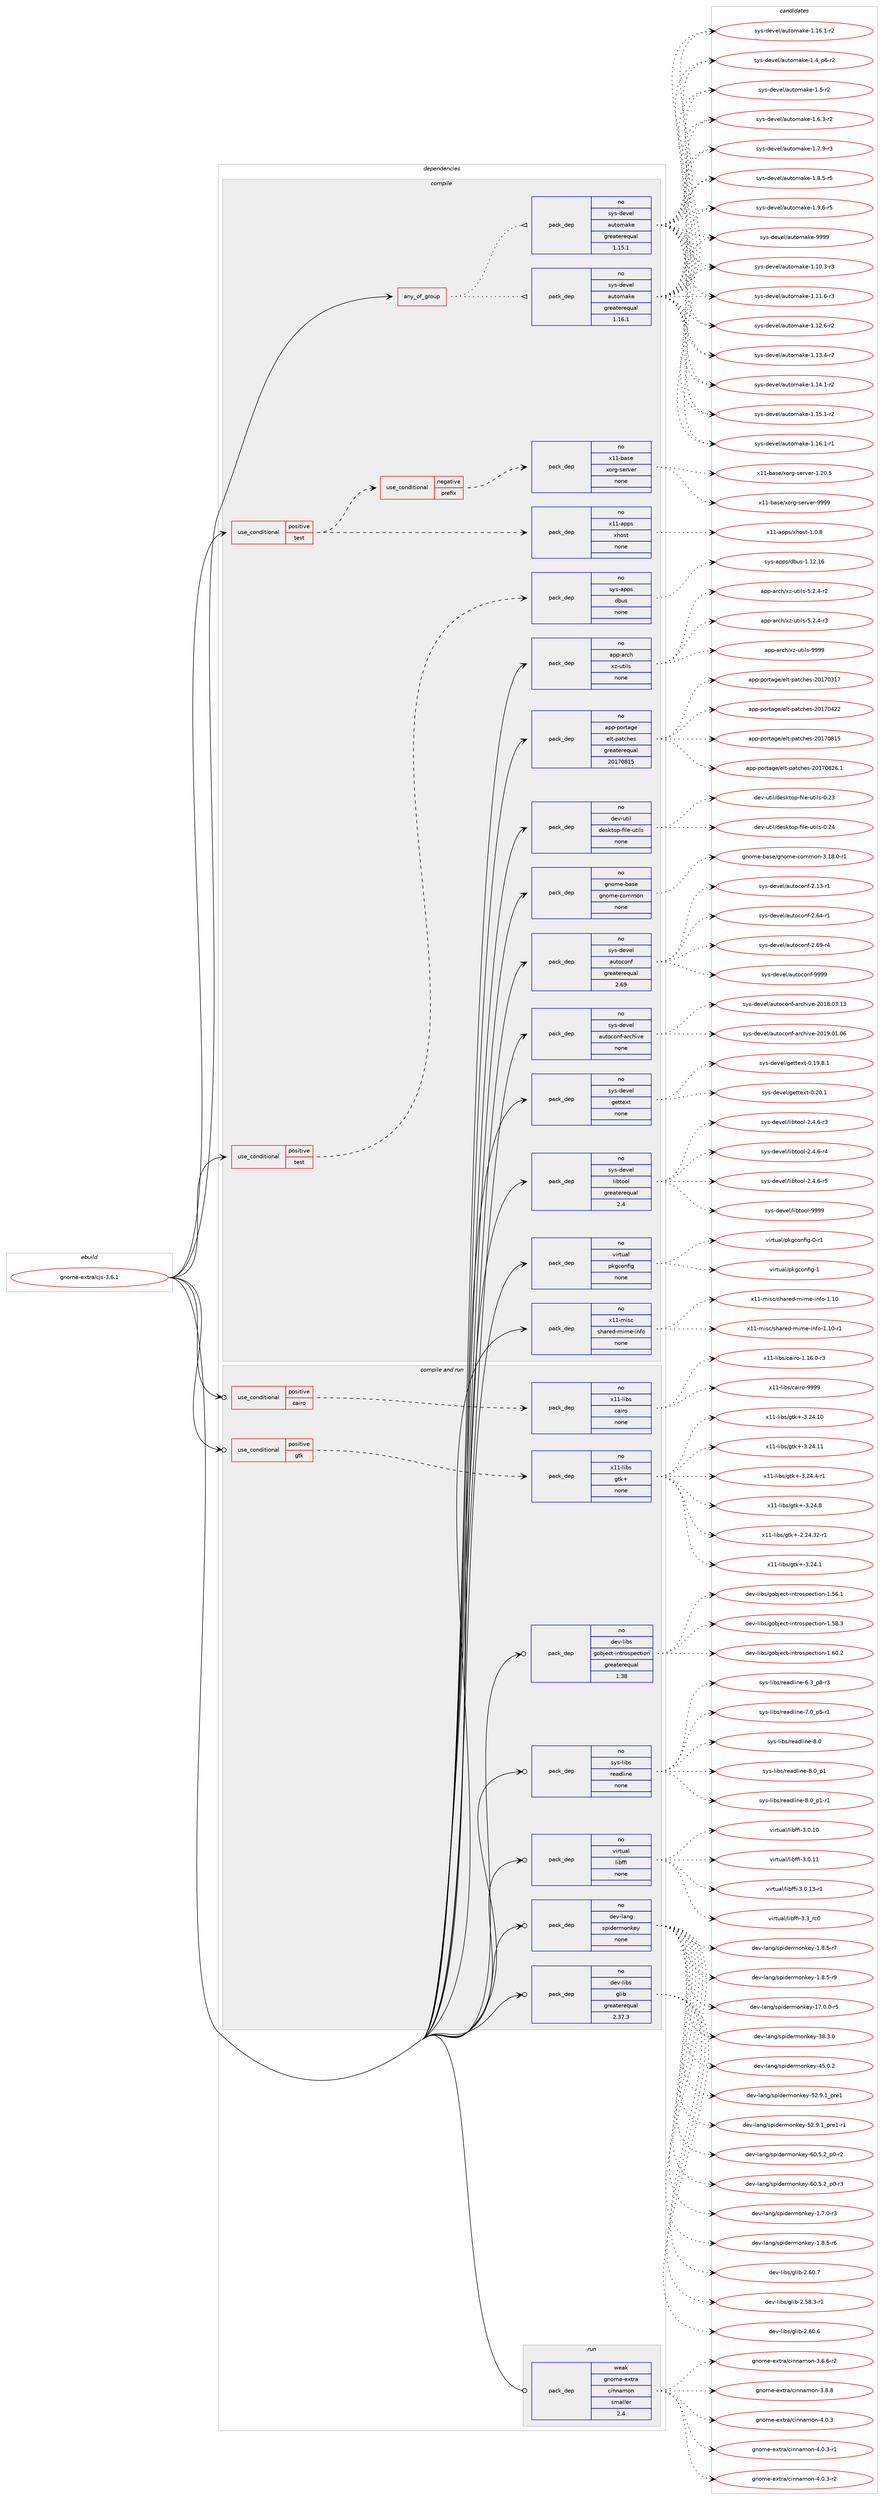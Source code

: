 digraph prolog {

# *************
# Graph options
# *************

newrank=true;
concentrate=true;
compound=true;
graph [rankdir=LR,fontname=Helvetica,fontsize=10,ranksep=1.5];#, ranksep=2.5, nodesep=0.2];
edge  [arrowhead=vee];
node  [fontname=Helvetica,fontsize=10];

# **********
# The ebuild
# **********

subgraph cluster_leftcol {
color=gray;
rank=same;
label=<<i>ebuild</i>>;
id [label="gnome-extra/cjs-3.6.1", color=red, width=4, href="../gnome-extra/cjs-3.6.1.svg"];
}

# ****************
# The dependencies
# ****************

subgraph cluster_midcol {
color=gray;
label=<<i>dependencies</i>>;
subgraph cluster_compile {
fillcolor="#eeeeee";
style=filled;
label=<<i>compile</i>>;
subgraph any12198 {
dependency747829 [label=<<TABLE BORDER="0" CELLBORDER="1" CELLSPACING="0" CELLPADDING="4"><TR><TD CELLPADDING="10">any_of_group</TD></TR></TABLE>>, shape=none, color=red];subgraph pack549353 {
dependency747830 [label=<<TABLE BORDER="0" CELLBORDER="1" CELLSPACING="0" CELLPADDING="4" WIDTH="220"><TR><TD ROWSPAN="6" CELLPADDING="30">pack_dep</TD></TR><TR><TD WIDTH="110">no</TD></TR><TR><TD>sys-devel</TD></TR><TR><TD>automake</TD></TR><TR><TD>greaterequal</TD></TR><TR><TD>1.16.1</TD></TR></TABLE>>, shape=none, color=blue];
}
dependency747829:e -> dependency747830:w [weight=20,style="dotted",arrowhead="oinv"];
subgraph pack549354 {
dependency747831 [label=<<TABLE BORDER="0" CELLBORDER="1" CELLSPACING="0" CELLPADDING="4" WIDTH="220"><TR><TD ROWSPAN="6" CELLPADDING="30">pack_dep</TD></TR><TR><TD WIDTH="110">no</TD></TR><TR><TD>sys-devel</TD></TR><TR><TD>automake</TD></TR><TR><TD>greaterequal</TD></TR><TR><TD>1.15.1</TD></TR></TABLE>>, shape=none, color=blue];
}
dependency747829:e -> dependency747831:w [weight=20,style="dotted",arrowhead="oinv"];
}
id:e -> dependency747829:w [weight=20,style="solid",arrowhead="vee"];
subgraph cond185884 {
dependency747832 [label=<<TABLE BORDER="0" CELLBORDER="1" CELLSPACING="0" CELLPADDING="4"><TR><TD ROWSPAN="3" CELLPADDING="10">use_conditional</TD></TR><TR><TD>positive</TD></TR><TR><TD>test</TD></TR></TABLE>>, shape=none, color=red];
subgraph cond185885 {
dependency747833 [label=<<TABLE BORDER="0" CELLBORDER="1" CELLSPACING="0" CELLPADDING="4"><TR><TD ROWSPAN="3" CELLPADDING="10">use_conditional</TD></TR><TR><TD>negative</TD></TR><TR><TD>prefix</TD></TR></TABLE>>, shape=none, color=red];
subgraph pack549355 {
dependency747834 [label=<<TABLE BORDER="0" CELLBORDER="1" CELLSPACING="0" CELLPADDING="4" WIDTH="220"><TR><TD ROWSPAN="6" CELLPADDING="30">pack_dep</TD></TR><TR><TD WIDTH="110">no</TD></TR><TR><TD>x11-base</TD></TR><TR><TD>xorg-server</TD></TR><TR><TD>none</TD></TR><TR><TD></TD></TR></TABLE>>, shape=none, color=blue];
}
dependency747833:e -> dependency747834:w [weight=20,style="dashed",arrowhead="vee"];
}
dependency747832:e -> dependency747833:w [weight=20,style="dashed",arrowhead="vee"];
subgraph pack549356 {
dependency747835 [label=<<TABLE BORDER="0" CELLBORDER="1" CELLSPACING="0" CELLPADDING="4" WIDTH="220"><TR><TD ROWSPAN="6" CELLPADDING="30">pack_dep</TD></TR><TR><TD WIDTH="110">no</TD></TR><TR><TD>x11-apps</TD></TR><TR><TD>xhost</TD></TR><TR><TD>none</TD></TR><TR><TD></TD></TR></TABLE>>, shape=none, color=blue];
}
dependency747832:e -> dependency747835:w [weight=20,style="dashed",arrowhead="vee"];
}
id:e -> dependency747832:w [weight=20,style="solid",arrowhead="vee"];
subgraph cond185886 {
dependency747836 [label=<<TABLE BORDER="0" CELLBORDER="1" CELLSPACING="0" CELLPADDING="4"><TR><TD ROWSPAN="3" CELLPADDING="10">use_conditional</TD></TR><TR><TD>positive</TD></TR><TR><TD>test</TD></TR></TABLE>>, shape=none, color=red];
subgraph pack549357 {
dependency747837 [label=<<TABLE BORDER="0" CELLBORDER="1" CELLSPACING="0" CELLPADDING="4" WIDTH="220"><TR><TD ROWSPAN="6" CELLPADDING="30">pack_dep</TD></TR><TR><TD WIDTH="110">no</TD></TR><TR><TD>sys-apps</TD></TR><TR><TD>dbus</TD></TR><TR><TD>none</TD></TR><TR><TD></TD></TR></TABLE>>, shape=none, color=blue];
}
dependency747836:e -> dependency747837:w [weight=20,style="dashed",arrowhead="vee"];
}
id:e -> dependency747836:w [weight=20,style="solid",arrowhead="vee"];
subgraph pack549358 {
dependency747838 [label=<<TABLE BORDER="0" CELLBORDER="1" CELLSPACING="0" CELLPADDING="4" WIDTH="220"><TR><TD ROWSPAN="6" CELLPADDING="30">pack_dep</TD></TR><TR><TD WIDTH="110">no</TD></TR><TR><TD>app-arch</TD></TR><TR><TD>xz-utils</TD></TR><TR><TD>none</TD></TR><TR><TD></TD></TR></TABLE>>, shape=none, color=blue];
}
id:e -> dependency747838:w [weight=20,style="solid",arrowhead="vee"];
subgraph pack549359 {
dependency747839 [label=<<TABLE BORDER="0" CELLBORDER="1" CELLSPACING="0" CELLPADDING="4" WIDTH="220"><TR><TD ROWSPAN="6" CELLPADDING="30">pack_dep</TD></TR><TR><TD WIDTH="110">no</TD></TR><TR><TD>app-portage</TD></TR><TR><TD>elt-patches</TD></TR><TR><TD>greaterequal</TD></TR><TR><TD>20170815</TD></TR></TABLE>>, shape=none, color=blue];
}
id:e -> dependency747839:w [weight=20,style="solid",arrowhead="vee"];
subgraph pack549360 {
dependency747840 [label=<<TABLE BORDER="0" CELLBORDER="1" CELLSPACING="0" CELLPADDING="4" WIDTH="220"><TR><TD ROWSPAN="6" CELLPADDING="30">pack_dep</TD></TR><TR><TD WIDTH="110">no</TD></TR><TR><TD>dev-util</TD></TR><TR><TD>desktop-file-utils</TD></TR><TR><TD>none</TD></TR><TR><TD></TD></TR></TABLE>>, shape=none, color=blue];
}
id:e -> dependency747840:w [weight=20,style="solid",arrowhead="vee"];
subgraph pack549361 {
dependency747841 [label=<<TABLE BORDER="0" CELLBORDER="1" CELLSPACING="0" CELLPADDING="4" WIDTH="220"><TR><TD ROWSPAN="6" CELLPADDING="30">pack_dep</TD></TR><TR><TD WIDTH="110">no</TD></TR><TR><TD>gnome-base</TD></TR><TR><TD>gnome-common</TD></TR><TR><TD>none</TD></TR><TR><TD></TD></TR></TABLE>>, shape=none, color=blue];
}
id:e -> dependency747841:w [weight=20,style="solid",arrowhead="vee"];
subgraph pack549362 {
dependency747842 [label=<<TABLE BORDER="0" CELLBORDER="1" CELLSPACING="0" CELLPADDING="4" WIDTH="220"><TR><TD ROWSPAN="6" CELLPADDING="30">pack_dep</TD></TR><TR><TD WIDTH="110">no</TD></TR><TR><TD>sys-devel</TD></TR><TR><TD>autoconf</TD></TR><TR><TD>greaterequal</TD></TR><TR><TD>2.69</TD></TR></TABLE>>, shape=none, color=blue];
}
id:e -> dependency747842:w [weight=20,style="solid",arrowhead="vee"];
subgraph pack549363 {
dependency747843 [label=<<TABLE BORDER="0" CELLBORDER="1" CELLSPACING="0" CELLPADDING="4" WIDTH="220"><TR><TD ROWSPAN="6" CELLPADDING="30">pack_dep</TD></TR><TR><TD WIDTH="110">no</TD></TR><TR><TD>sys-devel</TD></TR><TR><TD>autoconf-archive</TD></TR><TR><TD>none</TD></TR><TR><TD></TD></TR></TABLE>>, shape=none, color=blue];
}
id:e -> dependency747843:w [weight=20,style="solid",arrowhead="vee"];
subgraph pack549364 {
dependency747844 [label=<<TABLE BORDER="0" CELLBORDER="1" CELLSPACING="0" CELLPADDING="4" WIDTH="220"><TR><TD ROWSPAN="6" CELLPADDING="30">pack_dep</TD></TR><TR><TD WIDTH="110">no</TD></TR><TR><TD>sys-devel</TD></TR><TR><TD>gettext</TD></TR><TR><TD>none</TD></TR><TR><TD></TD></TR></TABLE>>, shape=none, color=blue];
}
id:e -> dependency747844:w [weight=20,style="solid",arrowhead="vee"];
subgraph pack549365 {
dependency747845 [label=<<TABLE BORDER="0" CELLBORDER="1" CELLSPACING="0" CELLPADDING="4" WIDTH="220"><TR><TD ROWSPAN="6" CELLPADDING="30">pack_dep</TD></TR><TR><TD WIDTH="110">no</TD></TR><TR><TD>sys-devel</TD></TR><TR><TD>libtool</TD></TR><TR><TD>greaterequal</TD></TR><TR><TD>2.4</TD></TR></TABLE>>, shape=none, color=blue];
}
id:e -> dependency747845:w [weight=20,style="solid",arrowhead="vee"];
subgraph pack549366 {
dependency747846 [label=<<TABLE BORDER="0" CELLBORDER="1" CELLSPACING="0" CELLPADDING="4" WIDTH="220"><TR><TD ROWSPAN="6" CELLPADDING="30">pack_dep</TD></TR><TR><TD WIDTH="110">no</TD></TR><TR><TD>virtual</TD></TR><TR><TD>pkgconfig</TD></TR><TR><TD>none</TD></TR><TR><TD></TD></TR></TABLE>>, shape=none, color=blue];
}
id:e -> dependency747846:w [weight=20,style="solid",arrowhead="vee"];
subgraph pack549367 {
dependency747847 [label=<<TABLE BORDER="0" CELLBORDER="1" CELLSPACING="0" CELLPADDING="4" WIDTH="220"><TR><TD ROWSPAN="6" CELLPADDING="30">pack_dep</TD></TR><TR><TD WIDTH="110">no</TD></TR><TR><TD>x11-misc</TD></TR><TR><TD>shared-mime-info</TD></TR><TR><TD>none</TD></TR><TR><TD></TD></TR></TABLE>>, shape=none, color=blue];
}
id:e -> dependency747847:w [weight=20,style="solid",arrowhead="vee"];
}
subgraph cluster_compileandrun {
fillcolor="#eeeeee";
style=filled;
label=<<i>compile and run</i>>;
subgraph cond185887 {
dependency747848 [label=<<TABLE BORDER="0" CELLBORDER="1" CELLSPACING="0" CELLPADDING="4"><TR><TD ROWSPAN="3" CELLPADDING="10">use_conditional</TD></TR><TR><TD>positive</TD></TR><TR><TD>cairo</TD></TR></TABLE>>, shape=none, color=red];
subgraph pack549368 {
dependency747849 [label=<<TABLE BORDER="0" CELLBORDER="1" CELLSPACING="0" CELLPADDING="4" WIDTH="220"><TR><TD ROWSPAN="6" CELLPADDING="30">pack_dep</TD></TR><TR><TD WIDTH="110">no</TD></TR><TR><TD>x11-libs</TD></TR><TR><TD>cairo</TD></TR><TR><TD>none</TD></TR><TR><TD></TD></TR></TABLE>>, shape=none, color=blue];
}
dependency747848:e -> dependency747849:w [weight=20,style="dashed",arrowhead="vee"];
}
id:e -> dependency747848:w [weight=20,style="solid",arrowhead="odotvee"];
subgraph cond185888 {
dependency747850 [label=<<TABLE BORDER="0" CELLBORDER="1" CELLSPACING="0" CELLPADDING="4"><TR><TD ROWSPAN="3" CELLPADDING="10">use_conditional</TD></TR><TR><TD>positive</TD></TR><TR><TD>gtk</TD></TR></TABLE>>, shape=none, color=red];
subgraph pack549369 {
dependency747851 [label=<<TABLE BORDER="0" CELLBORDER="1" CELLSPACING="0" CELLPADDING="4" WIDTH="220"><TR><TD ROWSPAN="6" CELLPADDING="30">pack_dep</TD></TR><TR><TD WIDTH="110">no</TD></TR><TR><TD>x11-libs</TD></TR><TR><TD>gtk+</TD></TR><TR><TD>none</TD></TR><TR><TD></TD></TR></TABLE>>, shape=none, color=blue];
}
dependency747850:e -> dependency747851:w [weight=20,style="dashed",arrowhead="vee"];
}
id:e -> dependency747850:w [weight=20,style="solid",arrowhead="odotvee"];
subgraph pack549370 {
dependency747852 [label=<<TABLE BORDER="0" CELLBORDER="1" CELLSPACING="0" CELLPADDING="4" WIDTH="220"><TR><TD ROWSPAN="6" CELLPADDING="30">pack_dep</TD></TR><TR><TD WIDTH="110">no</TD></TR><TR><TD>dev-lang</TD></TR><TR><TD>spidermonkey</TD></TR><TR><TD>none</TD></TR><TR><TD></TD></TR></TABLE>>, shape=none, color=blue];
}
id:e -> dependency747852:w [weight=20,style="solid",arrowhead="odotvee"];
subgraph pack549371 {
dependency747853 [label=<<TABLE BORDER="0" CELLBORDER="1" CELLSPACING="0" CELLPADDING="4" WIDTH="220"><TR><TD ROWSPAN="6" CELLPADDING="30">pack_dep</TD></TR><TR><TD WIDTH="110">no</TD></TR><TR><TD>dev-libs</TD></TR><TR><TD>glib</TD></TR><TR><TD>greaterequal</TD></TR><TR><TD>2.37.3</TD></TR></TABLE>>, shape=none, color=blue];
}
id:e -> dependency747853:w [weight=20,style="solid",arrowhead="odotvee"];
subgraph pack549372 {
dependency747854 [label=<<TABLE BORDER="0" CELLBORDER="1" CELLSPACING="0" CELLPADDING="4" WIDTH="220"><TR><TD ROWSPAN="6" CELLPADDING="30">pack_dep</TD></TR><TR><TD WIDTH="110">no</TD></TR><TR><TD>dev-libs</TD></TR><TR><TD>gobject-introspection</TD></TR><TR><TD>greaterequal</TD></TR><TR><TD>1.38</TD></TR></TABLE>>, shape=none, color=blue];
}
id:e -> dependency747854:w [weight=20,style="solid",arrowhead="odotvee"];
subgraph pack549373 {
dependency747855 [label=<<TABLE BORDER="0" CELLBORDER="1" CELLSPACING="0" CELLPADDING="4" WIDTH="220"><TR><TD ROWSPAN="6" CELLPADDING="30">pack_dep</TD></TR><TR><TD WIDTH="110">no</TD></TR><TR><TD>sys-libs</TD></TR><TR><TD>readline</TD></TR><TR><TD>none</TD></TR><TR><TD></TD></TR></TABLE>>, shape=none, color=blue];
}
id:e -> dependency747855:w [weight=20,style="solid",arrowhead="odotvee"];
subgraph pack549374 {
dependency747856 [label=<<TABLE BORDER="0" CELLBORDER="1" CELLSPACING="0" CELLPADDING="4" WIDTH="220"><TR><TD ROWSPAN="6" CELLPADDING="30">pack_dep</TD></TR><TR><TD WIDTH="110">no</TD></TR><TR><TD>virtual</TD></TR><TR><TD>libffi</TD></TR><TR><TD>none</TD></TR><TR><TD></TD></TR></TABLE>>, shape=none, color=blue];
}
id:e -> dependency747856:w [weight=20,style="solid",arrowhead="odotvee"];
}
subgraph cluster_run {
fillcolor="#eeeeee";
style=filled;
label=<<i>run</i>>;
subgraph pack549375 {
dependency747857 [label=<<TABLE BORDER="0" CELLBORDER="1" CELLSPACING="0" CELLPADDING="4" WIDTH="220"><TR><TD ROWSPAN="6" CELLPADDING="30">pack_dep</TD></TR><TR><TD WIDTH="110">weak</TD></TR><TR><TD>gnome-extra</TD></TR><TR><TD>cinnamon</TD></TR><TR><TD>smaller</TD></TR><TR><TD>2.4</TD></TR></TABLE>>, shape=none, color=blue];
}
id:e -> dependency747857:w [weight=20,style="solid",arrowhead="odot"];
}
}

# **************
# The candidates
# **************

subgraph cluster_choices {
rank=same;
color=gray;
label=<<i>candidates</i>>;

subgraph choice549353 {
color=black;
nodesep=1;
choice11512111545100101118101108479711711611110997107101454946494846514511451 [label="sys-devel/automake-1.10.3-r3", color=red, width=4,href="../sys-devel/automake-1.10.3-r3.svg"];
choice11512111545100101118101108479711711611110997107101454946494946544511451 [label="sys-devel/automake-1.11.6-r3", color=red, width=4,href="../sys-devel/automake-1.11.6-r3.svg"];
choice11512111545100101118101108479711711611110997107101454946495046544511450 [label="sys-devel/automake-1.12.6-r2", color=red, width=4,href="../sys-devel/automake-1.12.6-r2.svg"];
choice11512111545100101118101108479711711611110997107101454946495146524511450 [label="sys-devel/automake-1.13.4-r2", color=red, width=4,href="../sys-devel/automake-1.13.4-r2.svg"];
choice11512111545100101118101108479711711611110997107101454946495246494511450 [label="sys-devel/automake-1.14.1-r2", color=red, width=4,href="../sys-devel/automake-1.14.1-r2.svg"];
choice11512111545100101118101108479711711611110997107101454946495346494511450 [label="sys-devel/automake-1.15.1-r2", color=red, width=4,href="../sys-devel/automake-1.15.1-r2.svg"];
choice11512111545100101118101108479711711611110997107101454946495446494511449 [label="sys-devel/automake-1.16.1-r1", color=red, width=4,href="../sys-devel/automake-1.16.1-r1.svg"];
choice11512111545100101118101108479711711611110997107101454946495446494511450 [label="sys-devel/automake-1.16.1-r2", color=red, width=4,href="../sys-devel/automake-1.16.1-r2.svg"];
choice115121115451001011181011084797117116111109971071014549465295112544511450 [label="sys-devel/automake-1.4_p6-r2", color=red, width=4,href="../sys-devel/automake-1.4_p6-r2.svg"];
choice11512111545100101118101108479711711611110997107101454946534511450 [label="sys-devel/automake-1.5-r2", color=red, width=4,href="../sys-devel/automake-1.5-r2.svg"];
choice115121115451001011181011084797117116111109971071014549465446514511450 [label="sys-devel/automake-1.6.3-r2", color=red, width=4,href="../sys-devel/automake-1.6.3-r2.svg"];
choice115121115451001011181011084797117116111109971071014549465546574511451 [label="sys-devel/automake-1.7.9-r3", color=red, width=4,href="../sys-devel/automake-1.7.9-r3.svg"];
choice115121115451001011181011084797117116111109971071014549465646534511453 [label="sys-devel/automake-1.8.5-r5", color=red, width=4,href="../sys-devel/automake-1.8.5-r5.svg"];
choice115121115451001011181011084797117116111109971071014549465746544511453 [label="sys-devel/automake-1.9.6-r5", color=red, width=4,href="../sys-devel/automake-1.9.6-r5.svg"];
choice115121115451001011181011084797117116111109971071014557575757 [label="sys-devel/automake-9999", color=red, width=4,href="../sys-devel/automake-9999.svg"];
dependency747830:e -> choice11512111545100101118101108479711711611110997107101454946494846514511451:w [style=dotted,weight="100"];
dependency747830:e -> choice11512111545100101118101108479711711611110997107101454946494946544511451:w [style=dotted,weight="100"];
dependency747830:e -> choice11512111545100101118101108479711711611110997107101454946495046544511450:w [style=dotted,weight="100"];
dependency747830:e -> choice11512111545100101118101108479711711611110997107101454946495146524511450:w [style=dotted,weight="100"];
dependency747830:e -> choice11512111545100101118101108479711711611110997107101454946495246494511450:w [style=dotted,weight="100"];
dependency747830:e -> choice11512111545100101118101108479711711611110997107101454946495346494511450:w [style=dotted,weight="100"];
dependency747830:e -> choice11512111545100101118101108479711711611110997107101454946495446494511449:w [style=dotted,weight="100"];
dependency747830:e -> choice11512111545100101118101108479711711611110997107101454946495446494511450:w [style=dotted,weight="100"];
dependency747830:e -> choice115121115451001011181011084797117116111109971071014549465295112544511450:w [style=dotted,weight="100"];
dependency747830:e -> choice11512111545100101118101108479711711611110997107101454946534511450:w [style=dotted,weight="100"];
dependency747830:e -> choice115121115451001011181011084797117116111109971071014549465446514511450:w [style=dotted,weight="100"];
dependency747830:e -> choice115121115451001011181011084797117116111109971071014549465546574511451:w [style=dotted,weight="100"];
dependency747830:e -> choice115121115451001011181011084797117116111109971071014549465646534511453:w [style=dotted,weight="100"];
dependency747830:e -> choice115121115451001011181011084797117116111109971071014549465746544511453:w [style=dotted,weight="100"];
dependency747830:e -> choice115121115451001011181011084797117116111109971071014557575757:w [style=dotted,weight="100"];
}
subgraph choice549354 {
color=black;
nodesep=1;
choice11512111545100101118101108479711711611110997107101454946494846514511451 [label="sys-devel/automake-1.10.3-r3", color=red, width=4,href="../sys-devel/automake-1.10.3-r3.svg"];
choice11512111545100101118101108479711711611110997107101454946494946544511451 [label="sys-devel/automake-1.11.6-r3", color=red, width=4,href="../sys-devel/automake-1.11.6-r3.svg"];
choice11512111545100101118101108479711711611110997107101454946495046544511450 [label="sys-devel/automake-1.12.6-r2", color=red, width=4,href="../sys-devel/automake-1.12.6-r2.svg"];
choice11512111545100101118101108479711711611110997107101454946495146524511450 [label="sys-devel/automake-1.13.4-r2", color=red, width=4,href="../sys-devel/automake-1.13.4-r2.svg"];
choice11512111545100101118101108479711711611110997107101454946495246494511450 [label="sys-devel/automake-1.14.1-r2", color=red, width=4,href="../sys-devel/automake-1.14.1-r2.svg"];
choice11512111545100101118101108479711711611110997107101454946495346494511450 [label="sys-devel/automake-1.15.1-r2", color=red, width=4,href="../sys-devel/automake-1.15.1-r2.svg"];
choice11512111545100101118101108479711711611110997107101454946495446494511449 [label="sys-devel/automake-1.16.1-r1", color=red, width=4,href="../sys-devel/automake-1.16.1-r1.svg"];
choice11512111545100101118101108479711711611110997107101454946495446494511450 [label="sys-devel/automake-1.16.1-r2", color=red, width=4,href="../sys-devel/automake-1.16.1-r2.svg"];
choice115121115451001011181011084797117116111109971071014549465295112544511450 [label="sys-devel/automake-1.4_p6-r2", color=red, width=4,href="../sys-devel/automake-1.4_p6-r2.svg"];
choice11512111545100101118101108479711711611110997107101454946534511450 [label="sys-devel/automake-1.5-r2", color=red, width=4,href="../sys-devel/automake-1.5-r2.svg"];
choice115121115451001011181011084797117116111109971071014549465446514511450 [label="sys-devel/automake-1.6.3-r2", color=red, width=4,href="../sys-devel/automake-1.6.3-r2.svg"];
choice115121115451001011181011084797117116111109971071014549465546574511451 [label="sys-devel/automake-1.7.9-r3", color=red, width=4,href="../sys-devel/automake-1.7.9-r3.svg"];
choice115121115451001011181011084797117116111109971071014549465646534511453 [label="sys-devel/automake-1.8.5-r5", color=red, width=4,href="../sys-devel/automake-1.8.5-r5.svg"];
choice115121115451001011181011084797117116111109971071014549465746544511453 [label="sys-devel/automake-1.9.6-r5", color=red, width=4,href="../sys-devel/automake-1.9.6-r5.svg"];
choice115121115451001011181011084797117116111109971071014557575757 [label="sys-devel/automake-9999", color=red, width=4,href="../sys-devel/automake-9999.svg"];
dependency747831:e -> choice11512111545100101118101108479711711611110997107101454946494846514511451:w [style=dotted,weight="100"];
dependency747831:e -> choice11512111545100101118101108479711711611110997107101454946494946544511451:w [style=dotted,weight="100"];
dependency747831:e -> choice11512111545100101118101108479711711611110997107101454946495046544511450:w [style=dotted,weight="100"];
dependency747831:e -> choice11512111545100101118101108479711711611110997107101454946495146524511450:w [style=dotted,weight="100"];
dependency747831:e -> choice11512111545100101118101108479711711611110997107101454946495246494511450:w [style=dotted,weight="100"];
dependency747831:e -> choice11512111545100101118101108479711711611110997107101454946495346494511450:w [style=dotted,weight="100"];
dependency747831:e -> choice11512111545100101118101108479711711611110997107101454946495446494511449:w [style=dotted,weight="100"];
dependency747831:e -> choice11512111545100101118101108479711711611110997107101454946495446494511450:w [style=dotted,weight="100"];
dependency747831:e -> choice115121115451001011181011084797117116111109971071014549465295112544511450:w [style=dotted,weight="100"];
dependency747831:e -> choice11512111545100101118101108479711711611110997107101454946534511450:w [style=dotted,weight="100"];
dependency747831:e -> choice115121115451001011181011084797117116111109971071014549465446514511450:w [style=dotted,weight="100"];
dependency747831:e -> choice115121115451001011181011084797117116111109971071014549465546574511451:w [style=dotted,weight="100"];
dependency747831:e -> choice115121115451001011181011084797117116111109971071014549465646534511453:w [style=dotted,weight="100"];
dependency747831:e -> choice115121115451001011181011084797117116111109971071014549465746544511453:w [style=dotted,weight="100"];
dependency747831:e -> choice115121115451001011181011084797117116111109971071014557575757:w [style=dotted,weight="100"];
}
subgraph choice549355 {
color=black;
nodesep=1;
choice1204949459897115101471201111141034511510111411810111445494650484653 [label="x11-base/xorg-server-1.20.5", color=red, width=4,href="../x11-base/xorg-server-1.20.5.svg"];
choice120494945989711510147120111114103451151011141181011144557575757 [label="x11-base/xorg-server-9999", color=red, width=4,href="../x11-base/xorg-server-9999.svg"];
dependency747834:e -> choice1204949459897115101471201111141034511510111411810111445494650484653:w [style=dotted,weight="100"];
dependency747834:e -> choice120494945989711510147120111114103451151011141181011144557575757:w [style=dotted,weight="100"];
}
subgraph choice549356 {
color=black;
nodesep=1;
choice1204949459711211211547120104111115116454946484656 [label="x11-apps/xhost-1.0.8", color=red, width=4,href="../x11-apps/xhost-1.0.8.svg"];
dependency747835:e -> choice1204949459711211211547120104111115116454946484656:w [style=dotted,weight="100"];
}
subgraph choice549357 {
color=black;
nodesep=1;
choice115121115459711211211547100981171154549464950464954 [label="sys-apps/dbus-1.12.16", color=red, width=4,href="../sys-apps/dbus-1.12.16.svg"];
dependency747837:e -> choice115121115459711211211547100981171154549464950464954:w [style=dotted,weight="100"];
}
subgraph choice549358 {
color=black;
nodesep=1;
choice9711211245971149910447120122451171161051081154553465046524511450 [label="app-arch/xz-utils-5.2.4-r2", color=red, width=4,href="../app-arch/xz-utils-5.2.4-r2.svg"];
choice9711211245971149910447120122451171161051081154553465046524511451 [label="app-arch/xz-utils-5.2.4-r3", color=red, width=4,href="../app-arch/xz-utils-5.2.4-r3.svg"];
choice9711211245971149910447120122451171161051081154557575757 [label="app-arch/xz-utils-9999", color=red, width=4,href="../app-arch/xz-utils-9999.svg"];
dependency747838:e -> choice9711211245971149910447120122451171161051081154553465046524511450:w [style=dotted,weight="100"];
dependency747838:e -> choice9711211245971149910447120122451171161051081154553465046524511451:w [style=dotted,weight="100"];
dependency747838:e -> choice9711211245971149910447120122451171161051081154557575757:w [style=dotted,weight="100"];
}
subgraph choice549359 {
color=black;
nodesep=1;
choice97112112451121111141169710310147101108116451129711699104101115455048495548514955 [label="app-portage/elt-patches-20170317", color=red, width=4,href="../app-portage/elt-patches-20170317.svg"];
choice97112112451121111141169710310147101108116451129711699104101115455048495548525050 [label="app-portage/elt-patches-20170422", color=red, width=4,href="../app-portage/elt-patches-20170422.svg"];
choice97112112451121111141169710310147101108116451129711699104101115455048495548564953 [label="app-portage/elt-patches-20170815", color=red, width=4,href="../app-portage/elt-patches-20170815.svg"];
choice971121124511211111411697103101471011081164511297116991041011154550484955485650544649 [label="app-portage/elt-patches-20170826.1", color=red, width=4,href="../app-portage/elt-patches-20170826.1.svg"];
dependency747839:e -> choice97112112451121111141169710310147101108116451129711699104101115455048495548514955:w [style=dotted,weight="100"];
dependency747839:e -> choice97112112451121111141169710310147101108116451129711699104101115455048495548525050:w [style=dotted,weight="100"];
dependency747839:e -> choice97112112451121111141169710310147101108116451129711699104101115455048495548564953:w [style=dotted,weight="100"];
dependency747839:e -> choice971121124511211111411697103101471011081164511297116991041011154550484955485650544649:w [style=dotted,weight="100"];
}
subgraph choice549360 {
color=black;
nodesep=1;
choice100101118451171161051084710010111510711611111245102105108101451171161051081154548465051 [label="dev-util/desktop-file-utils-0.23", color=red, width=4,href="../dev-util/desktop-file-utils-0.23.svg"];
choice100101118451171161051084710010111510711611111245102105108101451171161051081154548465052 [label="dev-util/desktop-file-utils-0.24", color=red, width=4,href="../dev-util/desktop-file-utils-0.24.svg"];
dependency747840:e -> choice100101118451171161051084710010111510711611111245102105108101451171161051081154548465051:w [style=dotted,weight="100"];
dependency747840:e -> choice100101118451171161051084710010111510711611111245102105108101451171161051081154548465052:w [style=dotted,weight="100"];
}
subgraph choice549361 {
color=black;
nodesep=1;
choice103110111109101459897115101471031101111091014599111109109111110455146495646484511449 [label="gnome-base/gnome-common-3.18.0-r1", color=red, width=4,href="../gnome-base/gnome-common-3.18.0-r1.svg"];
dependency747841:e -> choice103110111109101459897115101471031101111091014599111109109111110455146495646484511449:w [style=dotted,weight="100"];
}
subgraph choice549362 {
color=black;
nodesep=1;
choice1151211154510010111810110847971171161119911111010245504649514511449 [label="sys-devel/autoconf-2.13-r1", color=red, width=4,href="../sys-devel/autoconf-2.13-r1.svg"];
choice1151211154510010111810110847971171161119911111010245504654524511449 [label="sys-devel/autoconf-2.64-r1", color=red, width=4,href="../sys-devel/autoconf-2.64-r1.svg"];
choice1151211154510010111810110847971171161119911111010245504654574511452 [label="sys-devel/autoconf-2.69-r4", color=red, width=4,href="../sys-devel/autoconf-2.69-r4.svg"];
choice115121115451001011181011084797117116111991111101024557575757 [label="sys-devel/autoconf-9999", color=red, width=4,href="../sys-devel/autoconf-9999.svg"];
dependency747842:e -> choice1151211154510010111810110847971171161119911111010245504649514511449:w [style=dotted,weight="100"];
dependency747842:e -> choice1151211154510010111810110847971171161119911111010245504654524511449:w [style=dotted,weight="100"];
dependency747842:e -> choice1151211154510010111810110847971171161119911111010245504654574511452:w [style=dotted,weight="100"];
dependency747842:e -> choice115121115451001011181011084797117116111991111101024557575757:w [style=dotted,weight="100"];
}
subgraph choice549363 {
color=black;
nodesep=1;
choice115121115451001011181011084797117116111991111101024597114991041051181014550484956464851464951 [label="sys-devel/autoconf-archive-2018.03.13", color=red, width=4,href="../sys-devel/autoconf-archive-2018.03.13.svg"];
choice115121115451001011181011084797117116111991111101024597114991041051181014550484957464849464854 [label="sys-devel/autoconf-archive-2019.01.06", color=red, width=4,href="../sys-devel/autoconf-archive-2019.01.06.svg"];
dependency747843:e -> choice115121115451001011181011084797117116111991111101024597114991041051181014550484956464851464951:w [style=dotted,weight="100"];
dependency747843:e -> choice115121115451001011181011084797117116111991111101024597114991041051181014550484957464849464854:w [style=dotted,weight="100"];
}
subgraph choice549364 {
color=black;
nodesep=1;
choice1151211154510010111810110847103101116116101120116454846495746564649 [label="sys-devel/gettext-0.19.8.1", color=red, width=4,href="../sys-devel/gettext-0.19.8.1.svg"];
choice115121115451001011181011084710310111611610112011645484650484649 [label="sys-devel/gettext-0.20.1", color=red, width=4,href="../sys-devel/gettext-0.20.1.svg"];
dependency747844:e -> choice1151211154510010111810110847103101116116101120116454846495746564649:w [style=dotted,weight="100"];
dependency747844:e -> choice115121115451001011181011084710310111611610112011645484650484649:w [style=dotted,weight="100"];
}
subgraph choice549365 {
color=black;
nodesep=1;
choice1151211154510010111810110847108105981161111111084550465246544511451 [label="sys-devel/libtool-2.4.6-r3", color=red, width=4,href="../sys-devel/libtool-2.4.6-r3.svg"];
choice1151211154510010111810110847108105981161111111084550465246544511452 [label="sys-devel/libtool-2.4.6-r4", color=red, width=4,href="../sys-devel/libtool-2.4.6-r4.svg"];
choice1151211154510010111810110847108105981161111111084550465246544511453 [label="sys-devel/libtool-2.4.6-r5", color=red, width=4,href="../sys-devel/libtool-2.4.6-r5.svg"];
choice1151211154510010111810110847108105981161111111084557575757 [label="sys-devel/libtool-9999", color=red, width=4,href="../sys-devel/libtool-9999.svg"];
dependency747845:e -> choice1151211154510010111810110847108105981161111111084550465246544511451:w [style=dotted,weight="100"];
dependency747845:e -> choice1151211154510010111810110847108105981161111111084550465246544511452:w [style=dotted,weight="100"];
dependency747845:e -> choice1151211154510010111810110847108105981161111111084550465246544511453:w [style=dotted,weight="100"];
dependency747845:e -> choice1151211154510010111810110847108105981161111111084557575757:w [style=dotted,weight="100"];
}
subgraph choice549366 {
color=black;
nodesep=1;
choice11810511411611797108471121071039911111010210510345484511449 [label="virtual/pkgconfig-0-r1", color=red, width=4,href="../virtual/pkgconfig-0-r1.svg"];
choice1181051141161179710847112107103991111101021051034549 [label="virtual/pkgconfig-1", color=red, width=4,href="../virtual/pkgconfig-1.svg"];
dependency747846:e -> choice11810511411611797108471121071039911111010210510345484511449:w [style=dotted,weight="100"];
dependency747846:e -> choice1181051141161179710847112107103991111101021051034549:w [style=dotted,weight="100"];
}
subgraph choice549367 {
color=black;
nodesep=1;
choice12049494510910511599471151049711410110045109105109101451051101021114549464948 [label="x11-misc/shared-mime-info-1.10", color=red, width=4,href="../x11-misc/shared-mime-info-1.10.svg"];
choice120494945109105115994711510497114101100451091051091014510511010211145494649484511449 [label="x11-misc/shared-mime-info-1.10-r1", color=red, width=4,href="../x11-misc/shared-mime-info-1.10-r1.svg"];
dependency747847:e -> choice12049494510910511599471151049711410110045109105109101451051101021114549464948:w [style=dotted,weight="100"];
dependency747847:e -> choice120494945109105115994711510497114101100451091051091014510511010211145494649484511449:w [style=dotted,weight="100"];
}
subgraph choice549368 {
color=black;
nodesep=1;
choice12049494510810598115479997105114111454946495446484511451 [label="x11-libs/cairo-1.16.0-r3", color=red, width=4,href="../x11-libs/cairo-1.16.0-r3.svg"];
choice120494945108105981154799971051141114557575757 [label="x11-libs/cairo-9999", color=red, width=4,href="../x11-libs/cairo-9999.svg"];
dependency747849:e -> choice12049494510810598115479997105114111454946495446484511451:w [style=dotted,weight="100"];
dependency747849:e -> choice120494945108105981154799971051141114557575757:w [style=dotted,weight="100"];
}
subgraph choice549369 {
color=black;
nodesep=1;
choice12049494510810598115471031161074345504650524651504511449 [label="x11-libs/gtk+-2.24.32-r1", color=red, width=4,href="../x11-libs/gtk+-2.24.32-r1.svg"];
choice12049494510810598115471031161074345514650524649 [label="x11-libs/gtk+-3.24.1", color=red, width=4,href="../x11-libs/gtk+-3.24.1.svg"];
choice1204949451081059811547103116107434551465052464948 [label="x11-libs/gtk+-3.24.10", color=red, width=4,href="../x11-libs/gtk+-3.24.10.svg"];
choice1204949451081059811547103116107434551465052464949 [label="x11-libs/gtk+-3.24.11", color=red, width=4,href="../x11-libs/gtk+-3.24.11.svg"];
choice120494945108105981154710311610743455146505246524511449 [label="x11-libs/gtk+-3.24.4-r1", color=red, width=4,href="../x11-libs/gtk+-3.24.4-r1.svg"];
choice12049494510810598115471031161074345514650524656 [label="x11-libs/gtk+-3.24.8", color=red, width=4,href="../x11-libs/gtk+-3.24.8.svg"];
dependency747851:e -> choice12049494510810598115471031161074345504650524651504511449:w [style=dotted,weight="100"];
dependency747851:e -> choice12049494510810598115471031161074345514650524649:w [style=dotted,weight="100"];
dependency747851:e -> choice1204949451081059811547103116107434551465052464948:w [style=dotted,weight="100"];
dependency747851:e -> choice1204949451081059811547103116107434551465052464949:w [style=dotted,weight="100"];
dependency747851:e -> choice120494945108105981154710311610743455146505246524511449:w [style=dotted,weight="100"];
dependency747851:e -> choice12049494510810598115471031161074345514650524656:w [style=dotted,weight="100"];
}
subgraph choice549370 {
color=black;
nodesep=1;
choice1001011184510897110103471151121051001011141091111101071011214549465546484511451 [label="dev-lang/spidermonkey-1.7.0-r3", color=red, width=4,href="../dev-lang/spidermonkey-1.7.0-r3.svg"];
choice1001011184510897110103471151121051001011141091111101071011214549465646534511454 [label="dev-lang/spidermonkey-1.8.5-r6", color=red, width=4,href="../dev-lang/spidermonkey-1.8.5-r6.svg"];
choice1001011184510897110103471151121051001011141091111101071011214549465646534511455 [label="dev-lang/spidermonkey-1.8.5-r7", color=red, width=4,href="../dev-lang/spidermonkey-1.8.5-r7.svg"];
choice1001011184510897110103471151121051001011141091111101071011214549465646534511457 [label="dev-lang/spidermonkey-1.8.5-r9", color=red, width=4,href="../dev-lang/spidermonkey-1.8.5-r9.svg"];
choice100101118451089711010347115112105100101114109111110107101121454955464846484511453 [label="dev-lang/spidermonkey-17.0.0-r5", color=red, width=4,href="../dev-lang/spidermonkey-17.0.0-r5.svg"];
choice10010111845108971101034711511210510010111410911111010710112145515646514648 [label="dev-lang/spidermonkey-38.3.0", color=red, width=4,href="../dev-lang/spidermonkey-38.3.0.svg"];
choice10010111845108971101034711511210510010111410911111010710112145525346484650 [label="dev-lang/spidermonkey-45.0.2", color=red, width=4,href="../dev-lang/spidermonkey-45.0.2.svg"];
choice100101118451089711010347115112105100101114109111110107101121455350465746499511211410149 [label="dev-lang/spidermonkey-52.9.1_pre1", color=red, width=4,href="../dev-lang/spidermonkey-52.9.1_pre1.svg"];
choice1001011184510897110103471151121051001011141091111101071011214553504657464995112114101494511449 [label="dev-lang/spidermonkey-52.9.1_pre1-r1", color=red, width=4,href="../dev-lang/spidermonkey-52.9.1_pre1-r1.svg"];
choice1001011184510897110103471151121051001011141091111101071011214554484653465095112484511450 [label="dev-lang/spidermonkey-60.5.2_p0-r2", color=red, width=4,href="../dev-lang/spidermonkey-60.5.2_p0-r2.svg"];
choice1001011184510897110103471151121051001011141091111101071011214554484653465095112484511451 [label="dev-lang/spidermonkey-60.5.2_p0-r3", color=red, width=4,href="../dev-lang/spidermonkey-60.5.2_p0-r3.svg"];
dependency747852:e -> choice1001011184510897110103471151121051001011141091111101071011214549465546484511451:w [style=dotted,weight="100"];
dependency747852:e -> choice1001011184510897110103471151121051001011141091111101071011214549465646534511454:w [style=dotted,weight="100"];
dependency747852:e -> choice1001011184510897110103471151121051001011141091111101071011214549465646534511455:w [style=dotted,weight="100"];
dependency747852:e -> choice1001011184510897110103471151121051001011141091111101071011214549465646534511457:w [style=dotted,weight="100"];
dependency747852:e -> choice100101118451089711010347115112105100101114109111110107101121454955464846484511453:w [style=dotted,weight="100"];
dependency747852:e -> choice10010111845108971101034711511210510010111410911111010710112145515646514648:w [style=dotted,weight="100"];
dependency747852:e -> choice10010111845108971101034711511210510010111410911111010710112145525346484650:w [style=dotted,weight="100"];
dependency747852:e -> choice100101118451089711010347115112105100101114109111110107101121455350465746499511211410149:w [style=dotted,weight="100"];
dependency747852:e -> choice1001011184510897110103471151121051001011141091111101071011214553504657464995112114101494511449:w [style=dotted,weight="100"];
dependency747852:e -> choice1001011184510897110103471151121051001011141091111101071011214554484653465095112484511450:w [style=dotted,weight="100"];
dependency747852:e -> choice1001011184510897110103471151121051001011141091111101071011214554484653465095112484511451:w [style=dotted,weight="100"];
}
subgraph choice549371 {
color=black;
nodesep=1;
choice10010111845108105981154710310810598455046535646514511449 [label="dev-libs/glib-2.58.3-r1", color=red, width=4,href="../dev-libs/glib-2.58.3-r1.svg"];
choice1001011184510810598115471031081059845504654484654 [label="dev-libs/glib-2.60.6", color=red, width=4,href="../dev-libs/glib-2.60.6.svg"];
choice1001011184510810598115471031081059845504654484655 [label="dev-libs/glib-2.60.7", color=red, width=4,href="../dev-libs/glib-2.60.7.svg"];
dependency747853:e -> choice10010111845108105981154710310810598455046535646514511449:w [style=dotted,weight="100"];
dependency747853:e -> choice1001011184510810598115471031081059845504654484654:w [style=dotted,weight="100"];
dependency747853:e -> choice1001011184510810598115471031081059845504654484655:w [style=dotted,weight="100"];
}
subgraph choice549372 {
color=black;
nodesep=1;
choice1001011184510810598115471031119810610199116451051101161141111151121019911610511111045494653544649 [label="dev-libs/gobject-introspection-1.56.1", color=red, width=4,href="../dev-libs/gobject-introspection-1.56.1.svg"];
choice1001011184510810598115471031119810610199116451051101161141111151121019911610511111045494653564651 [label="dev-libs/gobject-introspection-1.58.3", color=red, width=4,href="../dev-libs/gobject-introspection-1.58.3.svg"];
choice1001011184510810598115471031119810610199116451051101161141111151121019911610511111045494654484650 [label="dev-libs/gobject-introspection-1.60.2", color=red, width=4,href="../dev-libs/gobject-introspection-1.60.2.svg"];
dependency747854:e -> choice1001011184510810598115471031119810610199116451051101161141111151121019911610511111045494653544649:w [style=dotted,weight="100"];
dependency747854:e -> choice1001011184510810598115471031119810610199116451051101161141111151121019911610511111045494653564651:w [style=dotted,weight="100"];
dependency747854:e -> choice1001011184510810598115471031119810610199116451051101161141111151121019911610511111045494654484650:w [style=dotted,weight="100"];
}
subgraph choice549373 {
color=black;
nodesep=1;
choice115121115451081059811547114101971001081051101014554465195112564511451 [label="sys-libs/readline-6.3_p8-r3", color=red, width=4,href="../sys-libs/readline-6.3_p8-r3.svg"];
choice115121115451081059811547114101971001081051101014555464895112534511449 [label="sys-libs/readline-7.0_p5-r1", color=red, width=4,href="../sys-libs/readline-7.0_p5-r1.svg"];
choice1151211154510810598115471141019710010810511010145564648 [label="sys-libs/readline-8.0", color=red, width=4,href="../sys-libs/readline-8.0.svg"];
choice11512111545108105981154711410197100108105110101455646489511249 [label="sys-libs/readline-8.0_p1", color=red, width=4,href="../sys-libs/readline-8.0_p1.svg"];
choice115121115451081059811547114101971001081051101014556464895112494511449 [label="sys-libs/readline-8.0_p1-r1", color=red, width=4,href="../sys-libs/readline-8.0_p1-r1.svg"];
dependency747855:e -> choice115121115451081059811547114101971001081051101014554465195112564511451:w [style=dotted,weight="100"];
dependency747855:e -> choice115121115451081059811547114101971001081051101014555464895112534511449:w [style=dotted,weight="100"];
dependency747855:e -> choice1151211154510810598115471141019710010810511010145564648:w [style=dotted,weight="100"];
dependency747855:e -> choice11512111545108105981154711410197100108105110101455646489511249:w [style=dotted,weight="100"];
dependency747855:e -> choice115121115451081059811547114101971001081051101014556464895112494511449:w [style=dotted,weight="100"];
}
subgraph choice549374 {
color=black;
nodesep=1;
choice11810511411611797108471081059810210210545514648464948 [label="virtual/libffi-3.0.10", color=red, width=4,href="../virtual/libffi-3.0.10.svg"];
choice11810511411611797108471081059810210210545514648464949 [label="virtual/libffi-3.0.11", color=red, width=4,href="../virtual/libffi-3.0.11.svg"];
choice118105114116117971084710810598102102105455146484649514511449 [label="virtual/libffi-3.0.13-r1", color=red, width=4,href="../virtual/libffi-3.0.13-r1.svg"];
choice11810511411611797108471081059810210210545514651951149948 [label="virtual/libffi-3.3_rc0", color=red, width=4,href="../virtual/libffi-3.3_rc0.svg"];
dependency747856:e -> choice11810511411611797108471081059810210210545514648464948:w [style=dotted,weight="100"];
dependency747856:e -> choice11810511411611797108471081059810210210545514648464949:w [style=dotted,weight="100"];
dependency747856:e -> choice118105114116117971084710810598102102105455146484649514511449:w [style=dotted,weight="100"];
dependency747856:e -> choice11810511411611797108471081059810210210545514651951149948:w [style=dotted,weight="100"];
}
subgraph choice549375 {
color=black;
nodesep=1;
choice10311011110910145101120116114974799105110110971091111104551465446544511450 [label="gnome-extra/cinnamon-3.6.6-r2", color=red, width=4,href="../gnome-extra/cinnamon-3.6.6-r2.svg"];
choice1031101111091014510112011611497479910511011097109111110455146564656 [label="gnome-extra/cinnamon-3.8.8", color=red, width=4,href="../gnome-extra/cinnamon-3.8.8.svg"];
choice1031101111091014510112011611497479910511011097109111110455246484651 [label="gnome-extra/cinnamon-4.0.3", color=red, width=4,href="../gnome-extra/cinnamon-4.0.3.svg"];
choice10311011110910145101120116114974799105110110971091111104552464846514511449 [label="gnome-extra/cinnamon-4.0.3-r1", color=red, width=4,href="../gnome-extra/cinnamon-4.0.3-r1.svg"];
choice10311011110910145101120116114974799105110110971091111104552464846514511450 [label="gnome-extra/cinnamon-4.0.3-r2", color=red, width=4,href="../gnome-extra/cinnamon-4.0.3-r2.svg"];
dependency747857:e -> choice10311011110910145101120116114974799105110110971091111104551465446544511450:w [style=dotted,weight="100"];
dependency747857:e -> choice1031101111091014510112011611497479910511011097109111110455146564656:w [style=dotted,weight="100"];
dependency747857:e -> choice1031101111091014510112011611497479910511011097109111110455246484651:w [style=dotted,weight="100"];
dependency747857:e -> choice10311011110910145101120116114974799105110110971091111104552464846514511449:w [style=dotted,weight="100"];
dependency747857:e -> choice10311011110910145101120116114974799105110110971091111104552464846514511450:w [style=dotted,weight="100"];
}
}

}
